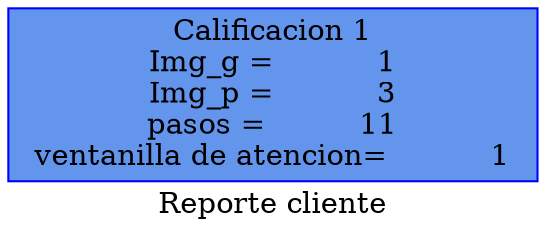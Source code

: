  digraph lista_atendidos {
 label= "Reporte cliente";
     node [shape=box, style=filled, color=blue, fillcolor=cornflowerblue];
     "Node           1 " [label="Calificacion 1\n Img_g =           1 \n Img_p =           3 \n pasos =          11 \n ventanilla de atencion=           1 "];
 }
